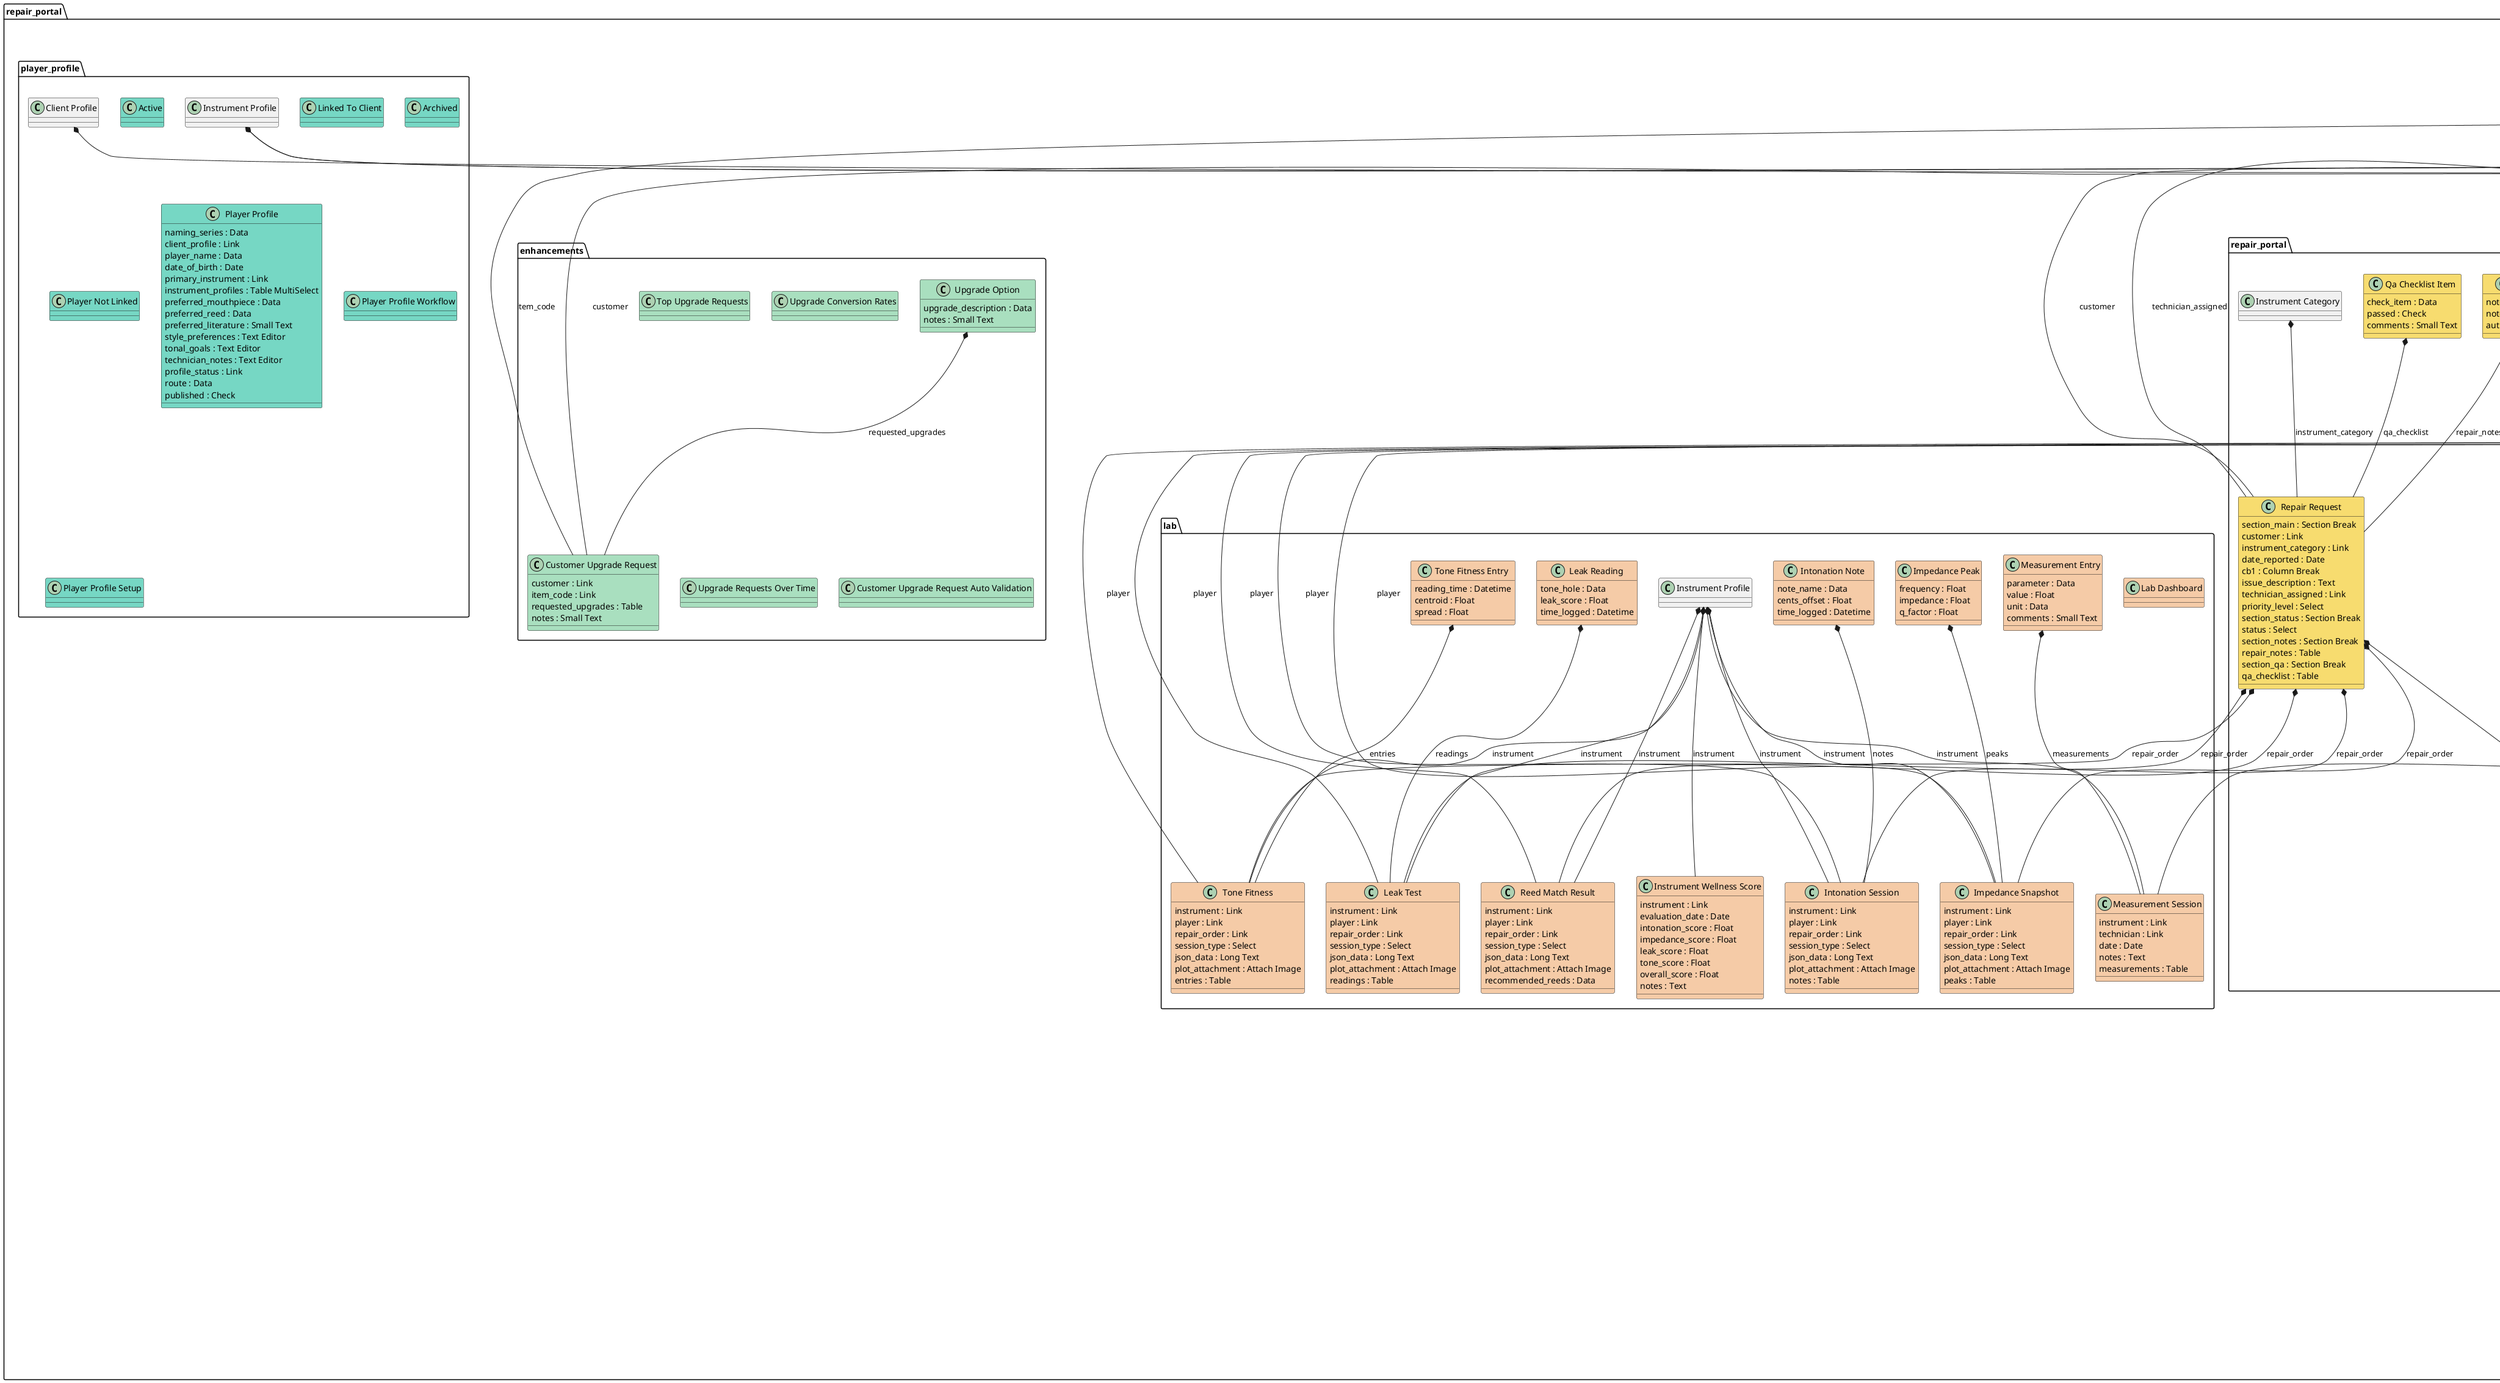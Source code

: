@startuml
package repair_portal.inspection <<Folder>> {
class "technician_dashboard" #AED6F1 {
}
class "Inspection Finding" #AED6F1 {
  area : Data
  observation : Small Text
  severity : Select
  image : Attach Image
}
"Quality Procedure" *-- "Inspection Report" : procedure
"Clarinet Intake" *-- "Inspection Report" : clarinet_intake_ref
"Inspection Checklist Item" *-- "Inspection Report" : inspection_checklist
"Inspection Finding" *-- "Inspection Report" : inspection_findings
"Non Conformance Report" *-- "Inspection Report" : non_conformance_report
class "Inspection Report" #AED6F1 {
  inspection_date : Date
  instrument_id : Data
  customer_name : Data
  inspection_type : Select
  procedure : Link
  status : Select
  preliminary_estimate : Currency
  clarinet_intake_ref : Link
  legacy_clarinet_inspection_id : Data
  inspection_checklist : Table
  inspection_findings : Table
  qc_certificate : Attach
  non_conformance_report : Link
  digital_signature : Signature
  flag_for_reinspection : Check
}
"Instrument Profile" *-- "Clarinet Inspection" : instrument_profile
"User" *-- "Clarinet Inspection" : inspected_by
"Inspection Finding" *-- "Clarinet Inspection" : inspection_findings
class "Clarinet Inspection" #AED6F1 {
  instrument_profile : Link
  inspected_by : Link
  inspection_date : Date
  overall_condition : Select
  inspection_findings : Table
  notes : Text
}
class "Inspection Checklist Item" #AED6F1 {
  sequence : Int
  area : Data
  criteria : Text
  value : Data
  pass_fail : Select
  severity : Select
  corrective_action : Text
  photo : Attach Image
  notes : Small Text
}
class "Customer External Work Log" #AED6F1 {
  work_description : Text
  date_performed : Date
  performed_by : Data
}
class "Key Measurement" #AED6F1 {
  pad_id : Data
  pad_name : Data
  height_mm : Float
  seal_status : Select
  notes : Small Text
}
}
package repair_portal.intake <<Folder>> {
class "Cancelled" #A9DFBF {
}
class "Setup" #A9DFBF {
}
class "New" #A9DFBF {
}
class "QC" #A9DFBF {
}
class "Flagged" #A9DFBF {
}
class "Inspection" #A9DFBF {
}
class "Escalated" #A9DFBF {
}
class "Hold" #A9DFBF {
}
class "Received" #A9DFBF {
}
class "Confirmed" #A9DFBF {
}
class "Loaners Outstanding" #A9DFBF {
}
class "Loaner Turnover" #A9DFBF {
}
class "Intake By Day" #A9DFBF {
}
class "Follow Up Compliance" #A9DFBF {
}
class "Upcoming Appointments" #A9DFBF {
}
class "Follow Up Compliance" #A9DFBF {
}
class "Deposit Balance Aging" #A9DFBF {
}
class "Loaner Return Flags" #A9DFBF {
}
"Customer" *-- "Clarinet Intake Request" : customer
class "Clarinet Intake Request" #A9DFBF {
  serial_number : Data
  customer : Link
  instrument_category : Select
  received_date : Date
  due_date : Date
  customer_notes : Text
  inspection_completed : Check
}
class "Overdue Intakes" #A9DFBF {
}
class "Appointments By Week" #A9DFBF {
}
class "Intakes Due Soon" #A9DFBF {
}
class "Avg Intake To Repair Time" #A9DFBF {
}
class "Loaners Checked Out" #A9DFBF {
}
class "Intake Checklist Item" #A9DFBF {
  check_item : Data
  checked : Check
  comments : Small Text
}
class "Intake Accessory Item" #A9DFBF {
  accessory : Data
  quantity : Int
  notes : Small Text
}
"Loaner Instrument" *-- "Loaner Return Check" : linked_loaner
"Workflow State" *-- "Loaner Return Check" : workflow_state
class "Loaner Return Check" #A9DFBF {
  linked_loaner : Link
  condition_notes : Text
  return_photos : Attach Image
  damage_found : Check
  return_date : Date
  workflow_state : Link
}
"Item" *-- "Loaner Instrument" : item_code
"Customer" *-- "Loaner Instrument" : issued_to
class "Loaner Instrument" #A9DFBF {
  loaner_serial : Data
  item_code : Link
  issued_to : Link
  issued_date : Date
  expected_return_date : Date
  returned : Check
}
"Customer" *-- "Customer Consent Form" : customer
class "Customer Consent Form" #A9DFBF {
  customer : Link
  consent_signed : Check
  signature : Signature
  authorization_notes : Small Text
}
"Quality Inspection" *-- "Clarinet Intake" : quality_inspection
"User" *-- "Clarinet Intake" : inspected_by
"Supplier" *-- "Clarinet Intake" : brand
"Purchase Order" *-- "Clarinet Intake" : purchase_order
"Purchase Receipt" *-- "Clarinet Intake" : purchase_receipt
"Warehouse" *-- "Clarinet Intake" : warehouse
"User" *-- "Clarinet Intake" : received_by
"Customer" *-- "Clarinet Intake" : customer
"Intake Accessory Item" *-- "Clarinet Intake" : checklist
"Workflow State" *-- "Clarinet Intake" : workflow_state
class "Clarinet Intake" #A9DFBF {
  naming_series : Select
  intake_id : Data
  intake_type : Select
  serial_number : Data
  quality_inspection : Link
  stock_status : Select
  repair_status : Select
  inspected_by : Link
  brand : Link
  model : Data
  instrument_category : Select
  purchase_order : Link
  purchase_receipt : Link
  warehouse : Link
  received_date : Date
  received_by : Link
  customer : Link
  repair_priority : Select
  due_date : Date
  customer_notes : Text
  checklist : Table
  initial_photos : Attach Image
  attachments : Attach
  condition_notes : Text
  workflow_state : Link
}
class "Appointment Workflow" #A9DFBF {
}
class "Loaner Return Check Workflow" #A9DFBF {
}
class "Clarinet Intake Workflow" #A9DFBF {
}
class "Intake Receipt" #A9DFBF {
}
}
package repair_portal.instrument_setup <<Folder>> {
class "Turnaround Time Analysis" #F9E79F {
}
class "Technician Performance" #F9E79F {
}
class "Parts Consumption" #F9E79F {
}
class "Repair Status" #F9E79F {
}
class "Repairs By Status" #F9E79F {
}
class "Common Inspection Findings" #F9E79F {
}
class "Inspection Finding" #F9E79F {
  component : Select
  issue_type : Select
  severity : Select
  recommendation : Text
  action_required : Select
}
class "Clarinet Setup Operation" #F9E79F {
  operation_type : Select
  section : Select
  component_ref : Data
  details : Text
  completed : Check
}
class "Consent Log Entry" #F9E79F {
}
"Instrument Profile" *-- "Clarinet Initial Setup" : instrument_profile
"Clarinet Inspection" *-- "Clarinet Initial Setup" : inspection
"Setup Template" *-- "Clarinet Initial Setup" : setup_template
"User" *-- "Clarinet Initial Setup" : technician
"Setup Checklist Item" *-- "Clarinet Initial Setup" : checklist
"Material Usage" *-- "Clarinet Initial Setup" : materials_used
"Clarinet Setup Operation" *-- "Clarinet Initial Setup" : operations_performed
"Quality Inspection" *-- "Clarinet Initial Setup" : qa_inspection
class "Clarinet Initial Setup" #F9E79F {
  instrument_profile : Link
  instrument_category : Data
  model : Data
  serial_number : Data
  inspection : Link
  setup_template : Link
  setup_date : Date
  technician : Link
  checklist : Table
  materials_used : Table
  operations_performed : Table
  work_photos : Attach Image
  technical_tags : Tag List
  labor_hours : Float
  status : Select
  qa_inspection : Link
}
class "Setup Checklist Item" #F9E79F {
  task : Data
  completed : Check
  notes : Text
}
"Setup Checklist Item" *-- "Setup Template" : checklist_items
class "Setup Template" #F9E79F {
  template_name : Data
  clarinet_model : Data
  checklist_items : Table
}
"Item" *-- "Material Usage" : item
"Warehouse" *-- "Material Usage" : source_warehouse
class "Material Usage" #F9E79F {
  item : Link
  quantity : Float
  source_warehouse : Link
}
"Clarinet Initial Setup" *-- "Clarinet Setup Log" : initial_setup
"User" *-- "Clarinet Setup Log" : action_by
class "Clarinet Setup Log" #F9E79F {
  initial_setup : Link
  log_time : Datetime
  action_by : Link
  log_type : Select
  notes : Text
  attachments : Attach
}
}
package repair_portal.instrument_profile <<Folder>> {
class "Waiting On Player" #F5CBA7 {
}
class "Waiting On Client" #F5CBA7 {
}
class "Archived" #F5CBA7 {
}
class "Draft" #F5CBA7 {
}
class "Resolved" #F5CBA7 {
}
class "In Progress" #F5CBA7 {
}
class "Ready For Use" #F5CBA7 {
}
class "Closed" #F5CBA7 {
}
class "Open" #F5CBA7 {
}
class "Instrument Profile Report" #F5CBA7 {
}
class "Warranty Status Report" #F5CBA7 {
}
class "Instrument Service History" #F5CBA7 {
}
class "Instrument Inventory Report" #F5CBA7 {
}
class "Pending Client Instruments" #F5CBA7 {
}
class "Instrument Profile" #F5CBA7 {
}
class "Technician Verification Workspace" #F5CBA7 {
}
class "Instrument Setup" #F5CBA7 {
}
class "Instrument Profile Workspace" #F5CBA7 {
}
class "Instrument Intake Batch" #F5CBA7 {
}
class "Client Instrument Profile" #F5CBA7 {
}
class "Instrument Registration" #F5CBA7 {
}
class "Instrument Status Change" #F5CBA7 {
}
class "Unnamed" #F5CBA7 {
}
class "Unnamed" #F5CBA7 {
}
class "Instrument Profile" #F5CBA7 {
}
class "Instrument Profile Dashboard" #F5CBA7 {
}
class "Instrument Status Distribution" #F5CBA7 {
}
class "Warranty Distribution" #F5CBA7 {
}
class "Unnamed" #F5CBA7 {
}
"Instrument" *-- "Instrument Condition Record" : instrument
"User" *-- "Instrument Condition Record" : recorded_by
class "Instrument Condition Record" #F5CBA7 {
  instrument : Link
  condition : Select
  date_of_record : Date
  recorded_by : Link
  notes : Text
}
class "Intake Entry" #F5CBA7 {
  serial_number : Data
  manufacturer : Data
  notes : Text
  image : Attach
}
"event_type" *-- "Document History" : reference_document
"User" *-- "Document History" : performed_by
class "Document History" #F5CBA7 {
  event_date : Datetime
  event_type : Select
  reference_document : Dynamic Link
  summary : Small Text
  performed_by : Link
  media : Attach
  action_source : Select
}
"User" *-- "Consent Log" : consent_given_by
class "Consent Log" #F5CBA7 {
  consent_given_by : Link
  consent_datetime : Datetime
  consent_type : Select
  notes : Small Text
}
"Instrument Profile" *-- "Warranty Modification Log" : instrument_profile
"User" *-- "Warranty Modification Log" : modified_by
class "Warranty Modification Log" #F5CBA7 {
  instrument_profile : Link
  modified_by : Link
  modification_date : Datetime
  old_start_date : Date
  new_start_date : Date
  old_end_date : Date
  new_end_date : Date
  reason : Data
}
"Pad Condition" *-- "Repair Log" : pad_conditions
class "Repair Log" #F5CBA7 {
  pad_conditions : Table
  pad_map_view : HTML
}
"Customer" *-- "Instrument Profile" : owner
"Customer External Work Log" *-- "Instrument Profile" : external_work_logs
"Image Log Entry" *-- "Instrument Profile" : condition_images
"Customer" *-- "Instrument Profile" : ownership_transfer_to
"Consent Log Entry" *-- "Instrument Profile" : consent_log
"Instrument Document History" *-- "Instrument Profile" : document_history
"Workflow State" *-- "Instrument Profile" : workflow_state
"Player Profile" *-- "Instrument Profile" : player_profile
class "Instrument Profile" #F5CBA7 {
  serial_number : Data
  status : Select
  profile_status : Select
  brand : Data
  model : Data
  instrument_category : Select
  owner : Link
  purchase_receipt : Attach
  external_work_logs : Table
  condition_images : Table
  repair_preferences : Small Text
  verification_status : Select
  technician_notes : Text
  ownership_transfer_to : Link
  anonymize_for_research : Check
  consent_log : Table
  document_history : Table
  is_archived : Check
  qr_code : Data
  workflow_state : Link
  player_profile : Link
}
"Supplier" *-- "Instrument Intake Batch" : supplier
"Intake Entry" *-- "Instrument Intake Batch" : entries
class "Instrument Intake Batch" #F5CBA7 {
  date : Date
  instrument_type : Select
  supplier : Link
  add_to_inventory : Check
  create_profiles : Check
  entries : Table
}
class "Consent Log Entry" #F5CBA7 {
  consent_type : Select
  date_given : Date
}
class "External Work Logs" #F5CBA7 {
  description : Small Text
  performed_by : Data
  date : Date
}
class "Service Logs" #F5CBA7 {
  log_details : Small Text
  log_date : Date
}
"Instrument Profile" *-- "Instrument Document History" : reference_doc
"User" *-- "Instrument Document History" : user
class "Instrument Document History" #F5CBA7 {
  event_date : Datetime
  event_type : Select
  reference_doc : Link
  summary : Small Text
  user : Link
}
"Instrument Profile" *-- "Customer External Work Log" : instrument_profile
class "Customer External Work Log" #F5CBA7 {
  instrument_profile : Link
  service_date : Date
  service_type : Select
  service_notes : Text
  external_shop_name : Data
  receipt_attachment : Attach
}
"Customer" *-- "Client Instrument Profile" : owner
"Customer External Work Log" *-- "Client Instrument Profile" : external_work_logs
"Image Log Entry" *-- "Client Instrument Profile" : condition_images
"Customer" *-- "Client Instrument Profile" : ownership_transfer_to
"Consent Log Entry" *-- "Client Instrument Profile" : consent_log
class "Client Instrument Profile" #F5CBA7 {
  owner : Link
  instrument_model : Data
  serial_number : Data
  instrument_category : Select
  purchase_receipt : Attach
  external_work_logs : Table
  condition_images : Table
  repair_preferences : Small Text
  verification_status : Select
  technician_notes : Text
  ownership_transfer_to : Link
  anonymize_for_research : Check
  consent_log : Table
}
class "Pad Condition" #F5CBA7 {
  pad_id : Data
  pad_name : Data
  status : Select
  technician_notes : Text
}
class "Unnamed" #F5CBA7 {
}
class "Instrument Profile Setup" #F5CBA7 {
}
class "Instrument Profile Workflow" #F5CBA7 {
}
class "Instrument Tag" #F5CBA7 {
}
class "Instrument Qr Tag" #F5CBA7 {
}
class "Instrument Profile Summary" #F5CBA7 {
}
class "Instrument Summary" #F5CBA7 {
}
class "Instrument Profile Auto Status" #F5CBA7 {
}
}
package repair_portal.qa <<Folder>> {
class "Qa Failure Rate" #D2B4DE {
}
class "Inspection Kpi Report" #D2B4DE {
}
class "Qa Failures By Technician" #D2B4DE {
}
"User" *-- "Final Qa Checklist" : qa_technician
"Repair Log" *-- "Final Qa Checklist" : related_repair
"Final QA Checklist Item" *-- "Final Qa Checklist" : checklist_items
"Workflow State" *-- "Final Qa Checklist" : workflow_state
class "Final Qa Checklist" #D2B4DE {
  qa_technician : Link
  related_repair : Link
  checklist_items : Table
  overall_passed : Check
  comments : Text
  workflow_state : Link
}
class "Final Qa Checklist Item" #D2B4DE {
  description : Data
  passed : Check
  notes : Small Text
}
class "QC Certificate" #D2B4DE {
}
class "Quality Inspection" #D2B4DE {
}
}
package repair_portal.repair_logging <<Folder>> {
class "Submitted" #76D7C4 {
}
class "Draft" #76D7C4 {
}
class "Resolved" #76D7C4 {
}
class "In Progress" #76D7C4 {
}
class "Closed" #76D7C4 {
}
class "Open" #76D7C4 {
}
class "Repair Tasks By Type" #76D7C4 {
}
class "Repair Portal" #76D7C4 {
}
class "Instrument Tracker Dashboard" #76D7C4 {
}
class "Repair Tasks By Day" #76D7C4 {
}
"User" *-- "Repair Task Log" : logged_by
class "Repair Task Log" #76D7C4 {
  log_entry : Small Text
  timestamp : Datetime
  logged_by : Link
}
"Instrument Profile" *-- "Service Log" : instrument_profile
"User" *-- "Service Log" : performed_by
"User" *-- "Service Log" : logged_by
class "Service Log" #76D7C4 {
  instrument_profile : Link
  description : Small Text
  service_type : Data
  performed_by : Link
  date : Date
  log_entry : Small Text
  timestamp : Datetime
  logged_by : Link
}
"Item" *-- "Material Use Log" : item_code
class "Material Use Log" #76D7C4 {
  item_code : Link
  qty : Float
  used_on : Data
  remarks : Small Text
}
"Item" *-- "Repair Part Used" : item_code
"UOM" *-- "Repair Part Used" : uom
"Warehouse" *-- "Repair Part Used" : warehouse
class "Repair Part Used" #76D7C4 {
  item_code : Link
  item_name : Data
  qty : Float
  uom : Link
  rate : Currency
  amount : Currency
  warehouse : Link
}
"Instrument Profile" *-- "Related Instrument Interaction" : related_instrument
class "Related Instrument Interaction" #76D7C4 {
  related_instrument : Link
  interaction_type : Select
  notes : Small Text
}
class "Image Log Entry" #76D7C4 {
  image : Attach Image
  comment : Small Text
}
"User" *-- "Tool Usage Log" : used_by
class "Tool Usage Log" #76D7C4 {
  tool : Data
  used_by : Link
  usage_notes : Text
}
class "Default Workflow States" #76D7C4 {
  state : Data
  is_default : Check
}
"reference_doctype" *-- "Instrument Interaction Log" : reference_name
class "Instrument Interaction Log" #76D7C4 {
  interaction_type : Select
  reference_doctype : Data
  reference_name : Dynamic Link
  date : Date
  notes : Small Text
}
"Item" *-- "Barcode Scan Entry" : linked_item
class "Barcode Scan Entry" #76D7C4 {
  barcode : Data
  linked_item : Link
  scan_time : Datetime
  context_note : Data
}
"Clarinet Repair Log" *-- "Repair Parts Used" : repair_log_id
"Item" *-- "Repair Parts Used" : item_code
class "Repair Parts Used" #76D7C4 {
  repair_log_id : Link
  item_code : Link
  qty_used : Float
  serial_no : Data
  location : Data
  used_on : Date
}
class "Repair Task Workflow" #76D7C4 {
}
class "Service Log Workflow" #76D7C4 {
}
class "In Progress Service Logs" #76D7C4 {
}
class "Closed Service Logs" #76D7C4 {
}
class "Open Service Logs" #76D7C4 {
}
class "Instrument Tracker Log" #76D7C4 {
}
}
package repair_portal.repair_portal <<Folder>> {
class "Technician Task Summary" #F7DC6F {
}
class "Repair Portal" #F7DC6F {
}
class "Repair Request" #F7DC6F {
}
"Repair Request" *-- "Pulse Update" : repair_request
class "Pulse Update" #F7DC6F {
  repair_request : Link
  update_time : Datetime
  status : Data
  details : Small Text
  percent_complete : Int
}
class "Consent Log Entry" #F7DC6F {
  consent_type : Select
  date_given : Date
}
"Customer" *-- "Repair Request" : customer
"Instrument Category" *-- "Repair Request" : instrument_category
"User" *-- "Repair Request" : technician_assigned
"Repair Note" *-- "Repair Request" : repair_notes
"Qa Checklist Item" *-- "Repair Request" : qa_checklist
class "Repair Request" #F7DC6F {
  section_main : Section Break
  customer : Link
  instrument_category : Link
  date_reported : Date
  cb1 : Column Break
  issue_description : Text
  technician_assigned : Link
  priority_level : Select
  section_status : Section Break
  status : Select
  section_notes : Section Break
  repair_notes : Table
  section_qa : Section Break
  qa_checklist : Table
}
"User" *-- "Repair Note" : author
class "Repair Note" #F7DC6F {
  note_time : Datetime
  note_text : Text
  author : Link
}
class "Qa Checklist Item" #F7DC6F {
  check_item : Data
  passed : Check
  comments : Small Text
}
}
package repair_portal.service_planning <<Folder>> {
class "Unnamed" #E59866 {
}
class "Unnamed" #E59866 {
}
class "Repair Bay Utilization" #E59866 {
}
class "Scheduled Service Tasks By Day" #E59866 {
}
"Item" *-- "Estimate Line Item" : part_code
class "Estimate Line Item" #E59866 {
  description : Data
  part_code : Link
  hours : Float
  rate : Currency
  amount : Currency
}
"Inspection Report" *-- "Repair Estimate" : inspection_reference
"Estimate Line Item" *-- "Repair Estimate" : line_items
class "Repair Estimate" #E59866 {
  customer_name : Data
  instrument_id : Data
  inspection_reference : Link
  estimated_completion : Date
  line_items : Table
  total_cost : Currency
}
class "Tasks" #E59866 {
  task_description : Small Text
  task_due_date : Date
}
"User" *-- "Service Task" : assigned_to
"Workflow State" *-- "Service Task" : workflow_state
class "Service Task" #E59866 {
  task_name : Data
  description : Text
  scheduled_date : Date
  assigned_to : Link
  workflow_state : Link
}
"Instrument Profile" *-- "Service Plan" : instrument
"Repair Task Log" *-- "Service Plan" : tasks
class "Service Plan" #E59866 {
  plan_date : Date
  instrument : Link
  estimated_cost : Currency
  labor_hours : Float
  notes : Small Text
  tasks : Table
}
class "Service Task Workflow" #E59866 {
}
}
package repair_portal.tools <<Folder>> {
class "Retired" #AED6F1 {
}
class "Available" #AED6F1 {
}
class "Out For Calibration" #AED6F1 {
}
class "Overdue Tool Calibrations" #AED6F1 {
}
class "Repair Tools & Utilities" #AED6F1 {
}
class "Overdue Tools By Type" #AED6F1 {
}
"Workflow State" *-- "Tool" : workflow_state
class "Tool" #AED6F1 {
  tool_name : Data
  tool_type : Select
  location : Data
  in_service : Check
  requires_calibration : Check
  last_calibrated : Date
  next_due : Date
  notes : Small Text
  workflow_state : Link
}
"Employee" *-- "Tool Calibration Log" : calibrated_by
class "Tool Calibration Log" #AED6F1 {
  tool_name : Data
  calibration_date : Date
  calibrated_by : Link
  next_due : Date
}
class "Tool Lifecycle" #AED6F1 {
}
}
package repair_portal.enhancements <<Folder>> {
class "Top Upgrade Requests" #A9DFBF {
}
class "Upgrade Conversion Rates" #A9DFBF {
}
class "Upgrade Requests Over Time" #A9DFBF {
}
"Customer" *-- "Customer Upgrade Request" : customer
"Item" *-- "Customer Upgrade Request" : item_code
"Upgrade Option" *-- "Customer Upgrade Request" : requested_upgrades
class "Customer Upgrade Request" #A9DFBF {
  customer : Link
  item_code : Link
  requested_upgrades : Table
  notes : Small Text
}
class "Upgrade Option" #A9DFBF {
  upgrade_description : Data
  notes : Small Text
}
class "Customer Upgrade Request Auto Validation" #A9DFBF {
}
}
package repair_portal.repair <<Folder>> {
class "Technician Utilization" #F9E79F {
}
class "Repair Revenue Vs Cost" #F9E79F {
}
class "Repair Issue Report" #F9E79F {
}
class "Repairs" #F9E79F {
}
class "Material Reorder Warning" #F9E79F {
}
class "Repairs By Status" #F9E79F {
}
class "Repair Kpis" #F9E79F {
}
class "Repair Kpis" #F9E79F {
}
"Workflow State Mapping" *-- "Repair Order Settings" : default_workflow_states
class "Repair Order Settings" #F9E79F {
  naming_series : Data
  default_workflow_states : Table
  sla_days : Int
}
"Repair Order" *-- "Pulse Update" : repair_order
"User" *-- "Pulse Update" : entered_by
class "Pulse Update" #F9E79F {
  repair_order : Link
  status : Select
  note : Small Text
  timestamp : Datetime
  entered_by : Link
}
"Repair Order" *-- "Repair Feedback" : repair_order
"Customer" *-- "Repair Feedback" : customer
class "Repair Feedback" #F9E79F {
  repair_order : Link
  customer : Link
  rating : Select
  comment : Small Text
}
"Customer" *-- "Repair Issue" : customer
class "Repair Issue" #F9E79F {
  customer : Link
  issue_description : Text
  status : Select
}
"Instrument Profile" *-- "Repair Order" : instrument
"Client Profile" *-- "Repair Order" : client
class "Repair Order" #F9E79F {
  instrument : Link
  client : Link
  status : Select
  description : Text
  estimated_completion : Date
  total_cost : Currency
}
"Service Task" *-- "Repair Task" : task_type
"User" *-- "Repair Task" : technician
"Repair Task Log" *-- "Repair Task" : log
"Image Log Entry" *-- "Repair Task" : images
class "Repair Task" #F9E79F {
  task_type : Link
  description : Text
  technician : Link
  est_hours : Float
  actual_hours : Float
  parts_cost : Currency
  status : Select
  log : Link
  images : Table
  remarks : Small Text
}
}
package repair_portal.lab <<Folder>> {
class "Lab Dashboard" #F5CBA7 {
}
class "Impedance Peak" #F5CBA7 {
  frequency : Float
  impedance : Float
  q_factor : Float
}
"Instrument Profile" *-- "Leak Test" : instrument
"Player Profile" *-- "Leak Test" : player
"Repair Request" *-- "Leak Test" : repair_order
"Leak Reading" *-- "Leak Test" : readings
class "Leak Test" #F5CBA7 {
  instrument : Link
  player : Link
  repair_order : Link
  session_type : Select
  json_data : Long Text
  plot_attachment : Attach Image
  readings : Table
}
"Instrument Profile" *-- "Measurement Session" : instrument
"User" *-- "Measurement Session" : technician
"Measurement Entry" *-- "Measurement Session" : measurements
class "Measurement Session" #F5CBA7 {
  instrument : Link
  technician : Link
  date : Date
  notes : Text
  measurements : Table
}
"Instrument Profile" *-- "Instrument Wellness Score" : instrument
class "Instrument Wellness Score" #F5CBA7 {
  instrument : Link
  evaluation_date : Date
  intonation_score : Float
  impedance_score : Float
  leak_score : Float
  tone_score : Float
  overall_score : Float
  notes : Text
}
"Instrument Profile" *-- "Intonation Session" : instrument
"Player Profile" *-- "Intonation Session" : player
"Repair Request" *-- "Intonation Session" : repair_order
"Intonation Note" *-- "Intonation Session" : notes
class "Intonation Session" #F5CBA7 {
  instrument : Link
  player : Link
  repair_order : Link
  session_type : Select
  json_data : Long Text
  plot_attachment : Attach Image
  notes : Table
}
class "Intonation Note" #F5CBA7 {
  note_name : Data
  cents_offset : Float
  time_logged : Datetime
}
class "Leak Reading" #F5CBA7 {
  tone_hole : Data
  leak_score : Float
  time_logged : Datetime
}
"Instrument Profile" *-- "Reed Match Result" : instrument
"Player Profile" *-- "Reed Match Result" : player
"Repair Request" *-- "Reed Match Result" : repair_order
class "Reed Match Result" #F5CBA7 {
  instrument : Link
  player : Link
  repair_order : Link
  session_type : Select
  json_data : Long Text
  plot_attachment : Attach Image
  recommended_reeds : Data
}
"Instrument Profile" *-- "Impedance Snapshot" : instrument
"Player Profile" *-- "Impedance Snapshot" : player
"Repair Request" *-- "Impedance Snapshot" : repair_order
"Impedance Peak" *-- "Impedance Snapshot" : peaks
class "Impedance Snapshot" #F5CBA7 {
  instrument : Link
  player : Link
  repair_order : Link
  session_type : Select
  json_data : Long Text
  plot_attachment : Attach Image
  peaks : Table
}
"Instrument Profile" *-- "Tone Fitness" : instrument
"Player Profile" *-- "Tone Fitness" : player
"Repair Request" *-- "Tone Fitness" : repair_order
"Tone Fitness Entry" *-- "Tone Fitness" : entries
class "Tone Fitness" #F5CBA7 {
  instrument : Link
  player : Link
  repair_order : Link
  session_type : Select
  json_data : Long Text
  plot_attachment : Attach Image
  entries : Table
}
class "Measurement Entry" #F5CBA7 {
  parameter : Data
  value : Float
  unit : Data
  comments : Small Text
}
class "Tone Fitness Entry" #F5CBA7 {
  reading_time : Datetime
  centroid : Float
  spread : Float
}
}
package repair_portal.client_profile <<Folder>> {
class "Active" #D2B4DE {
}
class "Archived" #D2B4DE {
}
class "Draft" #D2B4DE {
}
class "Deleted" #D2B4DE {
}
class "Client Profile" #D2B4DE {
}
class "Unnamed" #D2B4DE {
}
class "client-portal" #D2B4DE {
}
class "Client Profile Setup Actions" #D2B4DE {
}
class "Client Dashboard" #D2B4DE {
}
class "Consent Log" #D2B4DE {
  consent_type : Select
  date_given : Date
  notes : Small Text
}
class "Client Profile Type" #D2B4DE {
  naming_series : Data
  type_name : Data
  is_default : Check
  portal_visible : Check
  description : Small Text
  color : Color
}
"User" *-- "Consent Log Entry" : technician
class "Consent Log Entry" #D2B4DE {
  entry_date : Date
  method : Select
  technician : Link
  notes : Small Text
}
"Client Profile Type" *-- "Client Profile" : client_profile_type
"Customer" *-- "Client Profile" : customer
"Instrument Profile" *-- "Client Profile" : instruments_owned
"Player Profile" *-- "Client Profile" : player_profile
"Consent Log" *-- "Client Profile" : consent_log
"Workflow State" *-- "Client Profile" : profile_status
class "Client Profile" #D2B4DE {
  naming_series : Data
  client_profile_name : Data
  client_profile_image : Attach Image
  client_profile_description : Small Text
  client_profile_type : Link
  client_name : Data
  customer : Link
  email : Data
  phone : Data
  preferred_contact_method : Select
  instruments_owned : Link
  player_profile : Link
  consent_log : Table
  technician_notes : Text Editor
  profile_status : Link
}
class "Instruments Owned" #D2B4DE {
  instrument_category : Data
  serial_number : Data
}
class "Client Profile Workflow" #D2B4DE {
}
}
package repair_portal.player_profile <<Folder>> {
class "Active" #76D7C4 {
}
class "Linked To Client" #76D7C4 {
}
class "Archived" #76D7C4 {
}
class "Player Not Linked" #76D7C4 {
}
"Client Profile" *-- "Player Profile" : client_profile
"Instrument Profile" *-- "Player Profile" : primary_instrument
"Instrument Profile" *-- "Player Profile" : instrument_profiles
class "Player Profile" #76D7C4 {
  naming_series : Data
  client_profile : Link
  player_name : Data
  date_of_birth : Date
  primary_instrument : Link
  instrument_profiles : Table MultiSelect
  preferred_mouthpiece : Data
  preferred_reed : Data
  preferred_literature : Small Text
  style_preferences : Text Editor
  tonal_goals : Text Editor
  technician_notes : Text Editor
  profile_status : Link
  route : Data
  published : Check
}
class "Player Profile Workflow" #76D7C4 {
}
class "Player Profile Setup" #76D7C4 {
}
}
@enduml